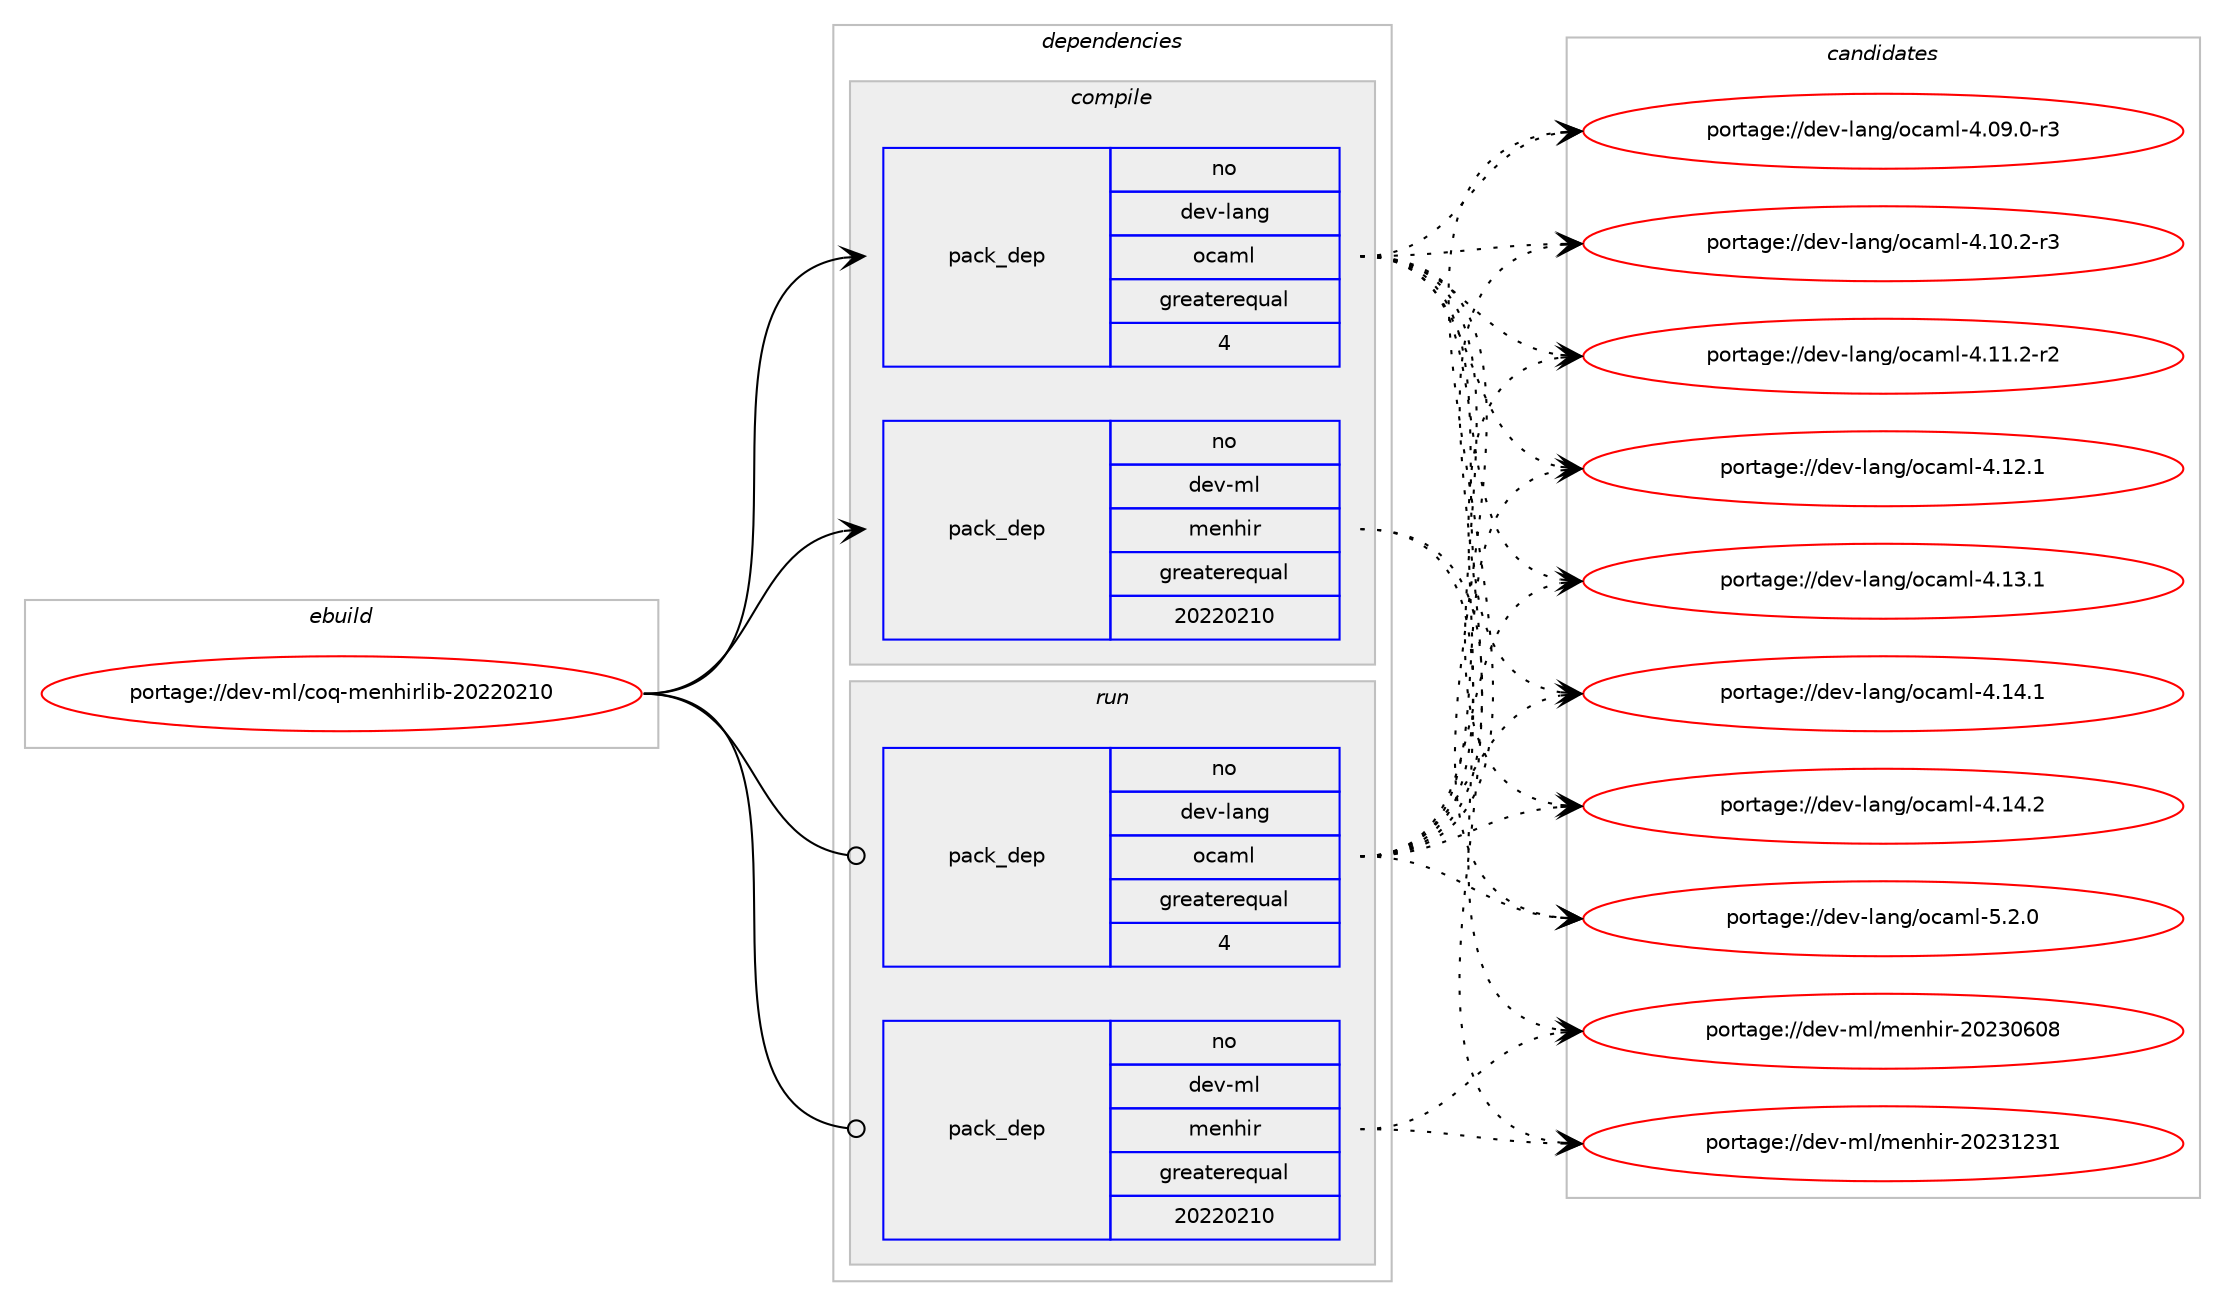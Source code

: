 digraph prolog {

# *************
# Graph options
# *************

newrank=true;
concentrate=true;
compound=true;
graph [rankdir=LR,fontname=Helvetica,fontsize=10,ranksep=1.5];#, ranksep=2.5, nodesep=0.2];
edge  [arrowhead=vee];
node  [fontname=Helvetica,fontsize=10];

# **********
# The ebuild
# **********

subgraph cluster_leftcol {
color=gray;
rank=same;
label=<<i>ebuild</i>>;
id [label="portage://dev-ml/coq-menhirlib-20220210", color=red, width=4, href="../dev-ml/coq-menhirlib-20220210.svg"];
}

# ****************
# The dependencies
# ****************

subgraph cluster_midcol {
color=gray;
label=<<i>dependencies</i>>;
subgraph cluster_compile {
fillcolor="#eeeeee";
style=filled;
label=<<i>compile</i>>;
subgraph pack29889 {
dependency59489 [label=<<TABLE BORDER="0" CELLBORDER="1" CELLSPACING="0" CELLPADDING="4" WIDTH="220"><TR><TD ROWSPAN="6" CELLPADDING="30">pack_dep</TD></TR><TR><TD WIDTH="110">no</TD></TR><TR><TD>dev-lang</TD></TR><TR><TD>ocaml</TD></TR><TR><TD>greaterequal</TD></TR><TR><TD>4</TD></TR></TABLE>>, shape=none, color=blue];
}
id:e -> dependency59489:w [weight=20,style="solid",arrowhead="vee"];
# *** BEGIN UNKNOWN DEPENDENCY TYPE (TODO) ***
# id -> package_dependency(portage://dev-ml/coq-menhirlib-20220210,install,no,dev-ml,dune,none,[,,],any_same_slot,[])
# *** END UNKNOWN DEPENDENCY TYPE (TODO) ***

subgraph pack29890 {
dependency59490 [label=<<TABLE BORDER="0" CELLBORDER="1" CELLSPACING="0" CELLPADDING="4" WIDTH="220"><TR><TD ROWSPAN="6" CELLPADDING="30">pack_dep</TD></TR><TR><TD WIDTH="110">no</TD></TR><TR><TD>dev-ml</TD></TR><TR><TD>menhir</TD></TR><TR><TD>greaterequal</TD></TR><TR><TD>20220210</TD></TR></TABLE>>, shape=none, color=blue];
}
id:e -> dependency59490:w [weight=20,style="solid",arrowhead="vee"];
# *** BEGIN UNKNOWN DEPENDENCY TYPE (TODO) ***
# id -> package_dependency(portage://dev-ml/coq-menhirlib-20220210,install,no,sci-mathematics,coq,none,[,,],any_same_slot,[])
# *** END UNKNOWN DEPENDENCY TYPE (TODO) ***

}
subgraph cluster_compileandrun {
fillcolor="#eeeeee";
style=filled;
label=<<i>compile and run</i>>;
}
subgraph cluster_run {
fillcolor="#eeeeee";
style=filled;
label=<<i>run</i>>;
subgraph pack29891 {
dependency59491 [label=<<TABLE BORDER="0" CELLBORDER="1" CELLSPACING="0" CELLPADDING="4" WIDTH="220"><TR><TD ROWSPAN="6" CELLPADDING="30">pack_dep</TD></TR><TR><TD WIDTH="110">no</TD></TR><TR><TD>dev-lang</TD></TR><TR><TD>ocaml</TD></TR><TR><TD>greaterequal</TD></TR><TR><TD>4</TD></TR></TABLE>>, shape=none, color=blue];
}
id:e -> dependency59491:w [weight=20,style="solid",arrowhead="odot"];
# *** BEGIN UNKNOWN DEPENDENCY TYPE (TODO) ***
# id -> package_dependency(portage://dev-ml/coq-menhirlib-20220210,run,no,dev-ml,dune,none,[,,],any_same_slot,[])
# *** END UNKNOWN DEPENDENCY TYPE (TODO) ***

subgraph pack29892 {
dependency59492 [label=<<TABLE BORDER="0" CELLBORDER="1" CELLSPACING="0" CELLPADDING="4" WIDTH="220"><TR><TD ROWSPAN="6" CELLPADDING="30">pack_dep</TD></TR><TR><TD WIDTH="110">no</TD></TR><TR><TD>dev-ml</TD></TR><TR><TD>menhir</TD></TR><TR><TD>greaterequal</TD></TR><TR><TD>20220210</TD></TR></TABLE>>, shape=none, color=blue];
}
id:e -> dependency59492:w [weight=20,style="solid",arrowhead="odot"];
# *** BEGIN UNKNOWN DEPENDENCY TYPE (TODO) ***
# id -> package_dependency(portage://dev-ml/coq-menhirlib-20220210,run,no,sci-mathematics,coq,none,[,,],any_same_slot,[])
# *** END UNKNOWN DEPENDENCY TYPE (TODO) ***

}
}

# **************
# The candidates
# **************

subgraph cluster_choices {
rank=same;
color=gray;
label=<<i>candidates</i>>;

subgraph choice29889 {
color=black;
nodesep=1;
choice1001011184510897110103471119997109108455246485746484511451 [label="portage://dev-lang/ocaml-4.09.0-r3", color=red, width=4,href="../dev-lang/ocaml-4.09.0-r3.svg"];
choice1001011184510897110103471119997109108455246494846504511451 [label="portage://dev-lang/ocaml-4.10.2-r3", color=red, width=4,href="../dev-lang/ocaml-4.10.2-r3.svg"];
choice1001011184510897110103471119997109108455246494946504511450 [label="portage://dev-lang/ocaml-4.11.2-r2", color=red, width=4,href="../dev-lang/ocaml-4.11.2-r2.svg"];
choice100101118451089711010347111999710910845524649504649 [label="portage://dev-lang/ocaml-4.12.1", color=red, width=4,href="../dev-lang/ocaml-4.12.1.svg"];
choice100101118451089711010347111999710910845524649514649 [label="portage://dev-lang/ocaml-4.13.1", color=red, width=4,href="../dev-lang/ocaml-4.13.1.svg"];
choice100101118451089711010347111999710910845524649524649 [label="portage://dev-lang/ocaml-4.14.1", color=red, width=4,href="../dev-lang/ocaml-4.14.1.svg"];
choice100101118451089711010347111999710910845524649524650 [label="portage://dev-lang/ocaml-4.14.2", color=red, width=4,href="../dev-lang/ocaml-4.14.2.svg"];
choice1001011184510897110103471119997109108455346504648 [label="portage://dev-lang/ocaml-5.2.0", color=red, width=4,href="../dev-lang/ocaml-5.2.0.svg"];
dependency59489:e -> choice1001011184510897110103471119997109108455246485746484511451:w [style=dotted,weight="100"];
dependency59489:e -> choice1001011184510897110103471119997109108455246494846504511451:w [style=dotted,weight="100"];
dependency59489:e -> choice1001011184510897110103471119997109108455246494946504511450:w [style=dotted,weight="100"];
dependency59489:e -> choice100101118451089711010347111999710910845524649504649:w [style=dotted,weight="100"];
dependency59489:e -> choice100101118451089711010347111999710910845524649514649:w [style=dotted,weight="100"];
dependency59489:e -> choice100101118451089711010347111999710910845524649524649:w [style=dotted,weight="100"];
dependency59489:e -> choice100101118451089711010347111999710910845524649524650:w [style=dotted,weight="100"];
dependency59489:e -> choice1001011184510897110103471119997109108455346504648:w [style=dotted,weight="100"];
}
subgraph choice29890 {
color=black;
nodesep=1;
choice1001011184510910847109101110104105114455048505148544856 [label="portage://dev-ml/menhir-20230608", color=red, width=4,href="../dev-ml/menhir-20230608.svg"];
choice1001011184510910847109101110104105114455048505149505149 [label="portage://dev-ml/menhir-20231231", color=red, width=4,href="../dev-ml/menhir-20231231.svg"];
dependency59490:e -> choice1001011184510910847109101110104105114455048505148544856:w [style=dotted,weight="100"];
dependency59490:e -> choice1001011184510910847109101110104105114455048505149505149:w [style=dotted,weight="100"];
}
subgraph choice29891 {
color=black;
nodesep=1;
choice1001011184510897110103471119997109108455246485746484511451 [label="portage://dev-lang/ocaml-4.09.0-r3", color=red, width=4,href="../dev-lang/ocaml-4.09.0-r3.svg"];
choice1001011184510897110103471119997109108455246494846504511451 [label="portage://dev-lang/ocaml-4.10.2-r3", color=red, width=4,href="../dev-lang/ocaml-4.10.2-r3.svg"];
choice1001011184510897110103471119997109108455246494946504511450 [label="portage://dev-lang/ocaml-4.11.2-r2", color=red, width=4,href="../dev-lang/ocaml-4.11.2-r2.svg"];
choice100101118451089711010347111999710910845524649504649 [label="portage://dev-lang/ocaml-4.12.1", color=red, width=4,href="../dev-lang/ocaml-4.12.1.svg"];
choice100101118451089711010347111999710910845524649514649 [label="portage://dev-lang/ocaml-4.13.1", color=red, width=4,href="../dev-lang/ocaml-4.13.1.svg"];
choice100101118451089711010347111999710910845524649524649 [label="portage://dev-lang/ocaml-4.14.1", color=red, width=4,href="../dev-lang/ocaml-4.14.1.svg"];
choice100101118451089711010347111999710910845524649524650 [label="portage://dev-lang/ocaml-4.14.2", color=red, width=4,href="../dev-lang/ocaml-4.14.2.svg"];
choice1001011184510897110103471119997109108455346504648 [label="portage://dev-lang/ocaml-5.2.0", color=red, width=4,href="../dev-lang/ocaml-5.2.0.svg"];
dependency59491:e -> choice1001011184510897110103471119997109108455246485746484511451:w [style=dotted,weight="100"];
dependency59491:e -> choice1001011184510897110103471119997109108455246494846504511451:w [style=dotted,weight="100"];
dependency59491:e -> choice1001011184510897110103471119997109108455246494946504511450:w [style=dotted,weight="100"];
dependency59491:e -> choice100101118451089711010347111999710910845524649504649:w [style=dotted,weight="100"];
dependency59491:e -> choice100101118451089711010347111999710910845524649514649:w [style=dotted,weight="100"];
dependency59491:e -> choice100101118451089711010347111999710910845524649524649:w [style=dotted,weight="100"];
dependency59491:e -> choice100101118451089711010347111999710910845524649524650:w [style=dotted,weight="100"];
dependency59491:e -> choice1001011184510897110103471119997109108455346504648:w [style=dotted,weight="100"];
}
subgraph choice29892 {
color=black;
nodesep=1;
choice1001011184510910847109101110104105114455048505148544856 [label="portage://dev-ml/menhir-20230608", color=red, width=4,href="../dev-ml/menhir-20230608.svg"];
choice1001011184510910847109101110104105114455048505149505149 [label="portage://dev-ml/menhir-20231231", color=red, width=4,href="../dev-ml/menhir-20231231.svg"];
dependency59492:e -> choice1001011184510910847109101110104105114455048505148544856:w [style=dotted,weight="100"];
dependency59492:e -> choice1001011184510910847109101110104105114455048505149505149:w [style=dotted,weight="100"];
}
}

}
